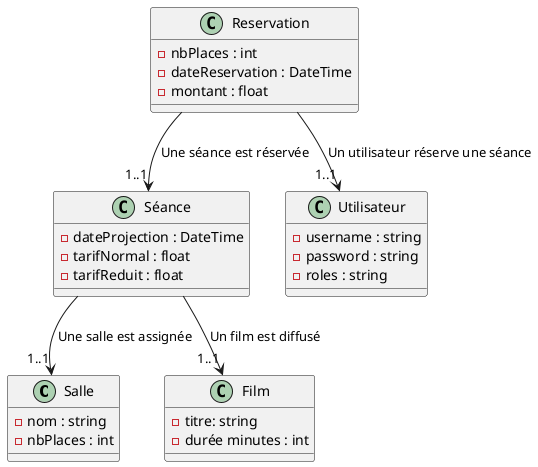 @startuml
'https://plantuml.com/sequence-diagram
Class Salle{
   -nom : string
   -nbPlaces : int
}
Class Séance{
    -dateProjection : DateTime
    -tarifNormal : float
    -tarifReduit : float
}
Class Film{
    -titre: string
    -durée minutes : int
}

Class Utilisateur{
    -username : string
    -password : string
    -roles : string
}

Class Reservation{
    -nbPlaces : int
    -dateReservation : DateTime
    -montant : float
}



Reservation --> "1..1" Utilisateur : Un utilisateur réserve une séance
Reservation --> "1..1" Séance : Une séance est réservée
Séance  --> "1..1" Film : Un film est diffusé
Séance --> "1..1" Salle : Une salle est assignée


@enduml